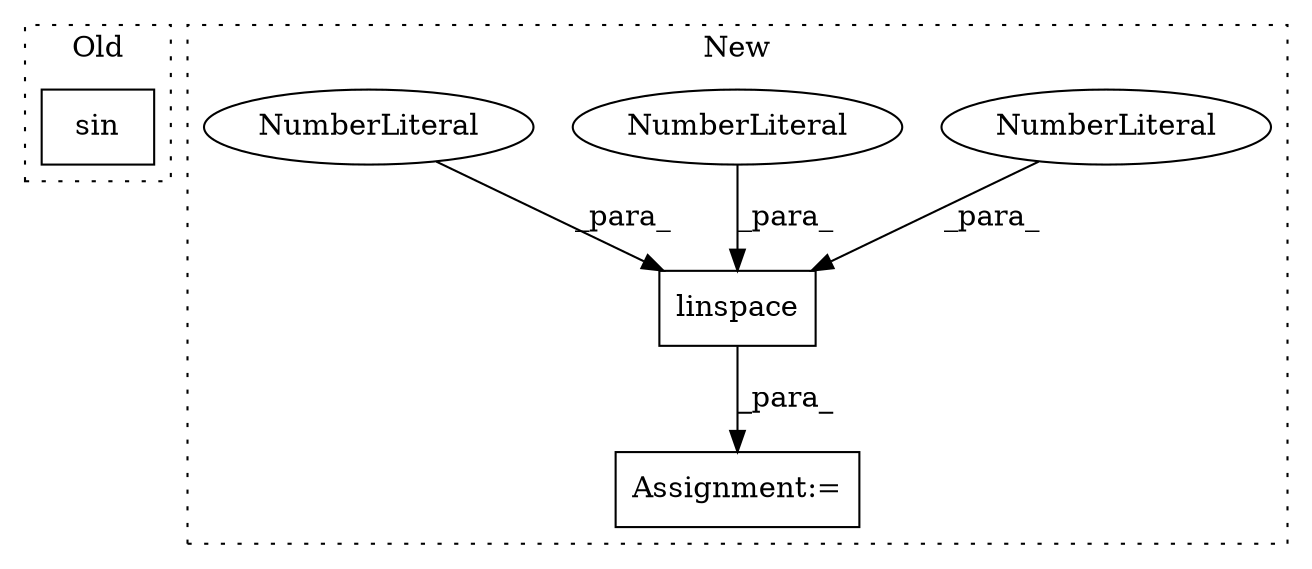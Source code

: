 digraph G {
subgraph cluster0 {
1 [label="sin" a="32" s="365,407" l="4,1" shape="box"];
label = "Old";
style="dotted";
}
subgraph cluster1 {
2 [label="linspace" a="32" s="343,363" l="9,1" shape="box"];
3 [label="NumberLiteral" a="34" s="361" l="2" shape="ellipse"];
4 [label="Assignment:=" a="7" s="336" l="1" shape="box"];
5 [label="NumberLiteral" a="34" s="357" l="3" shape="ellipse"];
6 [label="NumberLiteral" a="34" s="352" l="4" shape="ellipse"];
label = "New";
style="dotted";
}
2 -> 4 [label="_para_"];
3 -> 2 [label="_para_"];
5 -> 2 [label="_para_"];
6 -> 2 [label="_para_"];
}